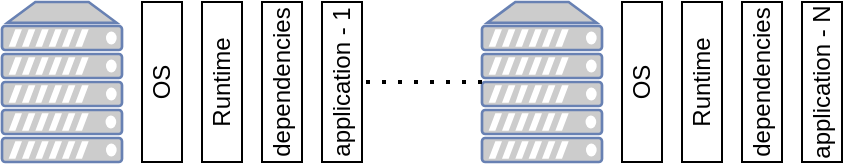 <mxfile version="13.9.9" type="device"><diagram id="4KAyMaQdEBkA_8rP_2E4" name="Page-1"><mxGraphModel dx="1106" dy="900" grid="1" gridSize="10" guides="1" tooltips="1" connect="1" arrows="1" fold="1" page="1" pageScale="1" pageWidth="827" pageHeight="1169" math="0" shadow="0"><root><mxCell id="0"/><mxCell id="1" parent="0"/><mxCell id="G-S1VTV16RKv6yaG2rzw-11" value="" style="fontColor=#0066CC;verticalAlign=top;verticalLabelPosition=bottom;labelPosition=center;align=center;html=1;outlineConnect=0;fillColor=#CCCCCC;strokeColor=#6881B3;gradientColor=none;gradientDirection=north;strokeWidth=2;shape=mxgraph.networks.server;" vertex="1" parent="1"><mxGeometry x="80" y="210" width="60" height="80" as="geometry"/></mxCell><mxCell id="G-S1VTV16RKv6yaG2rzw-12" value="OS" style="rounded=0;whiteSpace=wrap;html=1;horizontal=0;" vertex="1" parent="1"><mxGeometry x="150" y="210" width="20" height="80" as="geometry"/></mxCell><mxCell id="G-S1VTV16RKv6yaG2rzw-13" value="Runtime" style="rounded=0;whiteSpace=wrap;html=1;horizontal=0;" vertex="1" parent="1"><mxGeometry x="180" y="210" width="20" height="80" as="geometry"/></mxCell><mxCell id="G-S1VTV16RKv6yaG2rzw-14" value="application - 1" style="rounded=0;whiteSpace=wrap;html=1;horizontal=0;" vertex="1" parent="1"><mxGeometry x="240" y="210" width="20" height="80" as="geometry"/></mxCell><mxCell id="G-S1VTV16RKv6yaG2rzw-15" value="dependencies" style="rounded=0;whiteSpace=wrap;html=1;horizontal=0;" vertex="1" parent="1"><mxGeometry x="210" y="210" width="20" height="80" as="geometry"/></mxCell><mxCell id="G-S1VTV16RKv6yaG2rzw-28" value="" style="fontColor=#0066CC;verticalAlign=top;verticalLabelPosition=bottom;labelPosition=center;align=center;html=1;outlineConnect=0;fillColor=#CCCCCC;strokeColor=#6881B3;gradientColor=none;gradientDirection=north;strokeWidth=2;shape=mxgraph.networks.server;" vertex="1" parent="1"><mxGeometry x="320" y="210" width="60" height="80" as="geometry"/></mxCell><mxCell id="G-S1VTV16RKv6yaG2rzw-29" value="OS" style="rounded=0;whiteSpace=wrap;html=1;horizontal=0;" vertex="1" parent="1"><mxGeometry x="390" y="210" width="20" height="80" as="geometry"/></mxCell><mxCell id="G-S1VTV16RKv6yaG2rzw-30" value="Runtime" style="rounded=0;whiteSpace=wrap;html=1;horizontal=0;" vertex="1" parent="1"><mxGeometry x="420" y="210" width="20" height="80" as="geometry"/></mxCell><mxCell id="G-S1VTV16RKv6yaG2rzw-31" value="application - N" style="rounded=0;whiteSpace=wrap;html=1;horizontal=0;" vertex="1" parent="1"><mxGeometry x="480" y="210" width="20" height="80" as="geometry"/></mxCell><mxCell id="G-S1VTV16RKv6yaG2rzw-32" value="dependencies" style="rounded=0;whiteSpace=wrap;html=1;horizontal=0;" vertex="1" parent="1"><mxGeometry x="450" y="210" width="20" height="80" as="geometry"/></mxCell><mxCell id="G-S1VTV16RKv6yaG2rzw-33" value="" style="endArrow=none;dashed=1;html=1;dashPattern=1 3;strokeWidth=2;entryX=0;entryY=0.5;entryDx=0;entryDy=0;entryPerimeter=0;" edge="1" parent="1" target="G-S1VTV16RKv6yaG2rzw-28"><mxGeometry width="50" height="50" relative="1" as="geometry"><mxPoint x="262" y="250" as="sourcePoint"/><mxPoint x="440" y="430" as="targetPoint"/></mxGeometry></mxCell></root></mxGraphModel></diagram></mxfile>